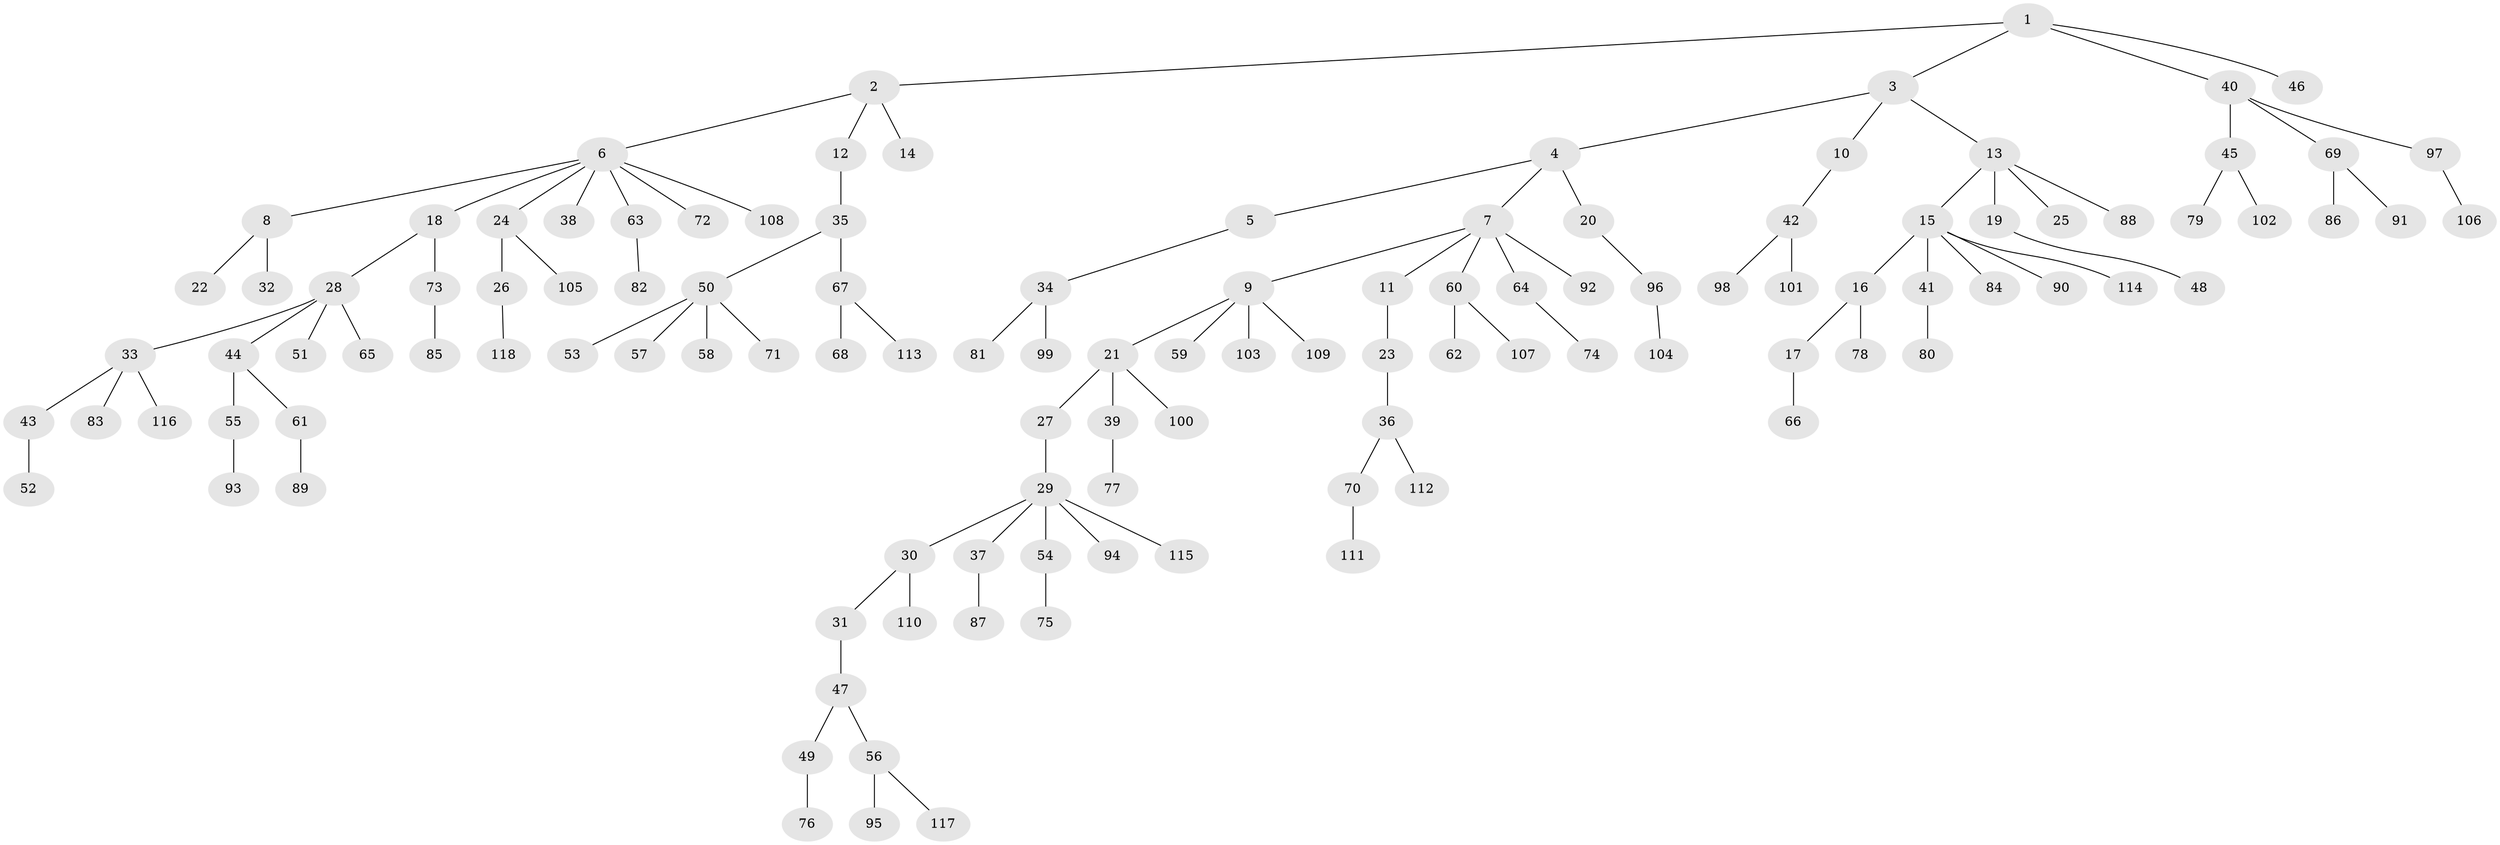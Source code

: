 // Generated by graph-tools (version 1.1) at 2025/36/03/09/25 02:36:59]
// undirected, 118 vertices, 117 edges
graph export_dot {
graph [start="1"]
  node [color=gray90,style=filled];
  1;
  2;
  3;
  4;
  5;
  6;
  7;
  8;
  9;
  10;
  11;
  12;
  13;
  14;
  15;
  16;
  17;
  18;
  19;
  20;
  21;
  22;
  23;
  24;
  25;
  26;
  27;
  28;
  29;
  30;
  31;
  32;
  33;
  34;
  35;
  36;
  37;
  38;
  39;
  40;
  41;
  42;
  43;
  44;
  45;
  46;
  47;
  48;
  49;
  50;
  51;
  52;
  53;
  54;
  55;
  56;
  57;
  58;
  59;
  60;
  61;
  62;
  63;
  64;
  65;
  66;
  67;
  68;
  69;
  70;
  71;
  72;
  73;
  74;
  75;
  76;
  77;
  78;
  79;
  80;
  81;
  82;
  83;
  84;
  85;
  86;
  87;
  88;
  89;
  90;
  91;
  92;
  93;
  94;
  95;
  96;
  97;
  98;
  99;
  100;
  101;
  102;
  103;
  104;
  105;
  106;
  107;
  108;
  109;
  110;
  111;
  112;
  113;
  114;
  115;
  116;
  117;
  118;
  1 -- 2;
  1 -- 3;
  1 -- 40;
  1 -- 46;
  2 -- 6;
  2 -- 12;
  2 -- 14;
  3 -- 4;
  3 -- 10;
  3 -- 13;
  4 -- 5;
  4 -- 7;
  4 -- 20;
  5 -- 34;
  6 -- 8;
  6 -- 18;
  6 -- 24;
  6 -- 38;
  6 -- 63;
  6 -- 72;
  6 -- 108;
  7 -- 9;
  7 -- 11;
  7 -- 60;
  7 -- 64;
  7 -- 92;
  8 -- 22;
  8 -- 32;
  9 -- 21;
  9 -- 59;
  9 -- 103;
  9 -- 109;
  10 -- 42;
  11 -- 23;
  12 -- 35;
  13 -- 15;
  13 -- 19;
  13 -- 25;
  13 -- 88;
  15 -- 16;
  15 -- 41;
  15 -- 84;
  15 -- 90;
  15 -- 114;
  16 -- 17;
  16 -- 78;
  17 -- 66;
  18 -- 28;
  18 -- 73;
  19 -- 48;
  20 -- 96;
  21 -- 27;
  21 -- 39;
  21 -- 100;
  23 -- 36;
  24 -- 26;
  24 -- 105;
  26 -- 118;
  27 -- 29;
  28 -- 33;
  28 -- 44;
  28 -- 51;
  28 -- 65;
  29 -- 30;
  29 -- 37;
  29 -- 54;
  29 -- 94;
  29 -- 115;
  30 -- 31;
  30 -- 110;
  31 -- 47;
  33 -- 43;
  33 -- 83;
  33 -- 116;
  34 -- 81;
  34 -- 99;
  35 -- 50;
  35 -- 67;
  36 -- 70;
  36 -- 112;
  37 -- 87;
  39 -- 77;
  40 -- 45;
  40 -- 69;
  40 -- 97;
  41 -- 80;
  42 -- 98;
  42 -- 101;
  43 -- 52;
  44 -- 55;
  44 -- 61;
  45 -- 79;
  45 -- 102;
  47 -- 49;
  47 -- 56;
  49 -- 76;
  50 -- 53;
  50 -- 57;
  50 -- 58;
  50 -- 71;
  54 -- 75;
  55 -- 93;
  56 -- 95;
  56 -- 117;
  60 -- 62;
  60 -- 107;
  61 -- 89;
  63 -- 82;
  64 -- 74;
  67 -- 68;
  67 -- 113;
  69 -- 86;
  69 -- 91;
  70 -- 111;
  73 -- 85;
  96 -- 104;
  97 -- 106;
}
